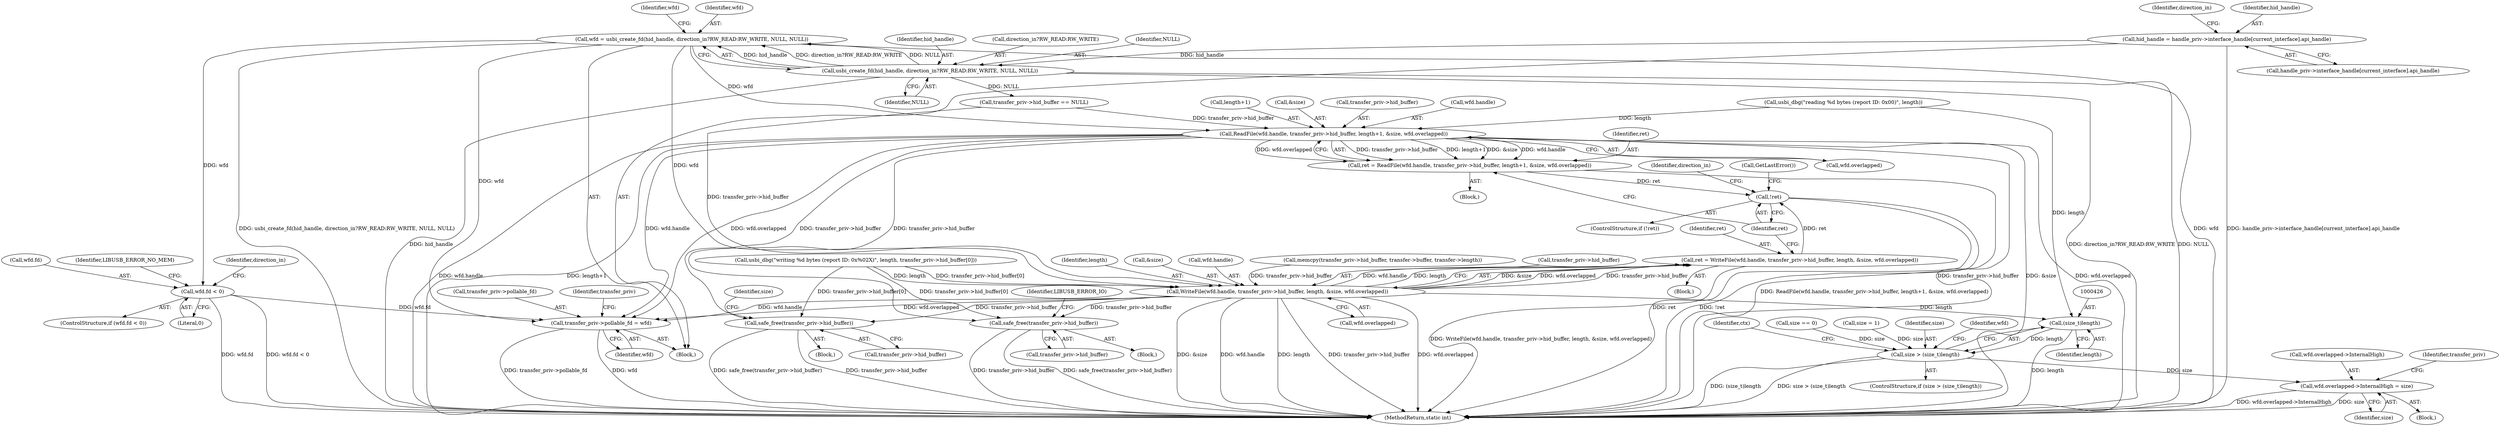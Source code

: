 digraph "1_Chrome_ac149a8d4371c0e01e0934fdd57b09e86f96b5b9_24@API" {
"1000207" [label="(Call,wfd = usbi_create_fd(hid_handle, direction_in?RW_READ:RW_WRITE, NULL, NULL))"];
"1000209" [label="(Call,usbi_create_fd(hid_handle, direction_in?RW_READ:RW_WRITE, NULL, NULL))"];
"1000191" [label="(Call,hid_handle = handle_priv->interface_handle[current_interface].api_handle)"];
"1000218" [label="(Call,wfd.fd < 0)"];
"1000449" [label="(Call,transfer_priv->pollable_fd = wfd)"];
"1000304" [label="(Call,ReadFile(wfd.handle, transfer_priv->hid_buffer, length+1, &size, wfd.overlapped))"];
"1000302" [label="(Call,ret = ReadFile(wfd.handle, transfer_priv->hid_buffer, length+1, &size, wfd.overlapped))"];
"1000379" [label="(Call,!ret)"];
"1000395" [label="(Call,safe_free(transfer_priv->hid_buffer))"];
"1000407" [label="(Call,safe_free(transfer_priv->hid_buffer))"];
"1000365" [label="(Call,WriteFile(wfd.handle, transfer_priv->hid_buffer, length, &size, wfd.overlapped))"];
"1000363" [label="(Call,ret = WriteFile(wfd.handle, transfer_priv->hid_buffer, length, &size, wfd.overlapped))"];
"1000425" [label="(Call,(size_t)length)"];
"1000423" [label="(Call,size > (size_t)length)"];
"1000442" [label="(Call,wfd.overlapped->InternalHigh = size)"];
"1000438" [label="(Identifier,wfd)"];
"1000225" [label="(Identifier,LIBUSB_ERROR_NO_MEM)"];
"1000311" [label="(Call,length+1)"];
"1000448" [label="(Identifier,size)"];
"1000442" [label="(Call,wfd.overlapped->InternalHigh = size)"];
"1000191" [label="(Call,hid_handle = handle_priv->interface_handle[current_interface].api_handle)"];
"1000210" [label="(Identifier,hid_handle)"];
"1000217" [label="(ControlStructure,if (wfd.fd < 0))"];
"1000302" [label="(Call,ret = ReadFile(wfd.handle, transfer_priv->hid_buffer, length+1, &size, wfd.overlapped))"];
"1000229" [label="(Identifier,direction_in)"];
"1000400" [label="(Identifier,LIBUSB_ERROR_IO)"];
"1000413" [label="(Identifier,size)"];
"1000201" [label="(Identifier,direction_in)"];
"1000366" [label="(Call,wfd.handle)"];
"1000193" [label="(Call,handle_priv->interface_handle[current_interface].api_handle)"];
"1000291" [label="(Block,)"];
"1000463" [label="(MethodReturn,static int)"];
"1000453" [label="(Identifier,wfd)"];
"1000216" [label="(Identifier,NULL)"];
"1000219" [label="(Call,wfd.fd)"];
"1000364" [label="(Identifier,ret)"];
"1000443" [label="(Call,wfd.overlapped->InternalHigh)"];
"1000218" [label="(Call,wfd.fd < 0)"];
"1000430" [label="(Identifier,ctx)"];
"1000314" [label="(Call,&size)"];
"1000316" [label="(Call,wfd.overlapped)"];
"1000303" [label="(Identifier,ret)"];
"1000372" [label="(Identifier,length)"];
"1000365" [label="(Call,WriteFile(wfd.handle, transfer_priv->hid_buffer, length, &size, wfd.overlapped))"];
"1000304" [label="(Call,ReadFile(wfd.handle, transfer_priv->hid_buffer, length+1, &size, wfd.overlapped))"];
"1000384" [label="(Call,GetLastError())"];
"1000427" [label="(Identifier,length)"];
"1000412" [label="(Call,size == 0)"];
"1000220" [label="(Identifier,wfd)"];
"1000419" [label="(Call,size = 1)"];
"1000355" [label="(Call,usbi_dbg(\"writing %d bytes (report ID: 0x%02X)\", length, transfer_priv->hid_buffer[0]))"];
"1000456" [label="(Identifier,transfer_priv)"];
"1000209" [label="(Call,usbi_create_fd(hid_handle, direction_in?RW_READ:RW_WRITE, NULL, NULL))"];
"1000407" [label="(Call,safe_free(transfer_priv->hid_buffer))"];
"1000373" [label="(Call,&size)"];
"1000422" [label="(ControlStructure,if (size > (size_t)length))"];
"1000207" [label="(Call,wfd = usbi_create_fd(hid_handle, direction_in?RW_READ:RW_WRITE, NULL, NULL))"];
"1000402" [label="(Block,)"];
"1000395" [label="(Call,safe_free(transfer_priv->hid_buffer))"];
"1000363" [label="(Call,ret = WriteFile(wfd.handle, transfer_priv->hid_buffer, length, &size, wfd.overlapped))"];
"1000345" [label="(Call,memcpy(transfer_priv->hid_buffer, transfer->buffer, transfer->length))"];
"1000405" [label="(Identifier,direction_in)"];
"1000103" [label="(Block,)"];
"1000308" [label="(Call,transfer_priv->hid_buffer)"];
"1000423" [label="(Call,size > (size_t)length)"];
"1000192" [label="(Identifier,hid_handle)"];
"1000211" [label="(Call,direction_in?RW_READ:RW_WRITE)"];
"1000396" [label="(Call,transfer_priv->hid_buffer)"];
"1000375" [label="(Call,wfd.overlapped)"];
"1000299" [label="(Call,usbi_dbg(\"reading %d bytes (report ID: 0x00)\", length))"];
"1000386" [label="(Block,)"];
"1000408" [label="(Call,transfer_priv->hid_buffer)"];
"1000378" [label="(ControlStructure,if (!ret))"];
"1000276" [label="(Call,transfer_priv->hid_buffer == NULL)"];
"1000451" [label="(Identifier,transfer_priv)"];
"1000320" [label="(Block,)"];
"1000450" [label="(Call,transfer_priv->pollable_fd)"];
"1000424" [label="(Identifier,size)"];
"1000425" [label="(Call,(size_t)length)"];
"1000208" [label="(Identifier,wfd)"];
"1000380" [label="(Identifier,ret)"];
"1000379" [label="(Call,!ret)"];
"1000369" [label="(Call,transfer_priv->hid_buffer)"];
"1000215" [label="(Identifier,NULL)"];
"1000449" [label="(Call,transfer_priv->pollable_fd = wfd)"];
"1000406" [label="(Block,)"];
"1000305" [label="(Call,wfd.handle)"];
"1000222" [label="(Literal,0)"];
"1000207" -> "1000103"  [label="AST: "];
"1000207" -> "1000209"  [label="CFG: "];
"1000208" -> "1000207"  [label="AST: "];
"1000209" -> "1000207"  [label="AST: "];
"1000220" -> "1000207"  [label="CFG: "];
"1000207" -> "1000463"  [label="DDG: usbi_create_fd(hid_handle, direction_in?RW_READ:RW_WRITE, NULL, NULL)"];
"1000207" -> "1000463"  [label="DDG: wfd"];
"1000209" -> "1000207"  [label="DDG: hid_handle"];
"1000209" -> "1000207"  [label="DDG: direction_in?RW_READ:RW_WRITE"];
"1000209" -> "1000207"  [label="DDG: NULL"];
"1000207" -> "1000218"  [label="DDG: wfd"];
"1000207" -> "1000304"  [label="DDG: wfd"];
"1000207" -> "1000365"  [label="DDG: wfd"];
"1000207" -> "1000449"  [label="DDG: wfd"];
"1000209" -> "1000216"  [label="CFG: "];
"1000210" -> "1000209"  [label="AST: "];
"1000211" -> "1000209"  [label="AST: "];
"1000215" -> "1000209"  [label="AST: "];
"1000216" -> "1000209"  [label="AST: "];
"1000209" -> "1000463"  [label="DDG: hid_handle"];
"1000209" -> "1000463"  [label="DDG: NULL"];
"1000209" -> "1000463"  [label="DDG: direction_in?RW_READ:RW_WRITE"];
"1000191" -> "1000209"  [label="DDG: hid_handle"];
"1000209" -> "1000276"  [label="DDG: NULL"];
"1000191" -> "1000103"  [label="AST: "];
"1000191" -> "1000193"  [label="CFG: "];
"1000192" -> "1000191"  [label="AST: "];
"1000193" -> "1000191"  [label="AST: "];
"1000201" -> "1000191"  [label="CFG: "];
"1000191" -> "1000463"  [label="DDG: handle_priv->interface_handle[current_interface].api_handle"];
"1000218" -> "1000217"  [label="AST: "];
"1000218" -> "1000222"  [label="CFG: "];
"1000219" -> "1000218"  [label="AST: "];
"1000222" -> "1000218"  [label="AST: "];
"1000225" -> "1000218"  [label="CFG: "];
"1000229" -> "1000218"  [label="CFG: "];
"1000218" -> "1000463"  [label="DDG: wfd.fd"];
"1000218" -> "1000463"  [label="DDG: wfd.fd < 0"];
"1000218" -> "1000449"  [label="DDG: wfd.fd"];
"1000449" -> "1000103"  [label="AST: "];
"1000449" -> "1000453"  [label="CFG: "];
"1000450" -> "1000449"  [label="AST: "];
"1000453" -> "1000449"  [label="AST: "];
"1000456" -> "1000449"  [label="CFG: "];
"1000449" -> "1000463"  [label="DDG: transfer_priv->pollable_fd"];
"1000449" -> "1000463"  [label="DDG: wfd"];
"1000365" -> "1000449"  [label="DDG: wfd.overlapped"];
"1000365" -> "1000449"  [label="DDG: wfd.handle"];
"1000304" -> "1000449"  [label="DDG: wfd.handle"];
"1000304" -> "1000449"  [label="DDG: wfd.overlapped"];
"1000304" -> "1000302"  [label="AST: "];
"1000304" -> "1000316"  [label="CFG: "];
"1000305" -> "1000304"  [label="AST: "];
"1000308" -> "1000304"  [label="AST: "];
"1000311" -> "1000304"  [label="AST: "];
"1000314" -> "1000304"  [label="AST: "];
"1000316" -> "1000304"  [label="AST: "];
"1000302" -> "1000304"  [label="CFG: "];
"1000304" -> "1000463"  [label="DDG: wfd.overlapped"];
"1000304" -> "1000463"  [label="DDG: length+1"];
"1000304" -> "1000463"  [label="DDG: wfd.handle"];
"1000304" -> "1000463"  [label="DDG: transfer_priv->hid_buffer"];
"1000304" -> "1000463"  [label="DDG: &size"];
"1000304" -> "1000302"  [label="DDG: transfer_priv->hid_buffer"];
"1000304" -> "1000302"  [label="DDG: length+1"];
"1000304" -> "1000302"  [label="DDG: &size"];
"1000304" -> "1000302"  [label="DDG: wfd.handle"];
"1000304" -> "1000302"  [label="DDG: wfd.overlapped"];
"1000276" -> "1000304"  [label="DDG: transfer_priv->hid_buffer"];
"1000299" -> "1000304"  [label="DDG: length"];
"1000304" -> "1000395"  [label="DDG: transfer_priv->hid_buffer"];
"1000304" -> "1000407"  [label="DDG: transfer_priv->hid_buffer"];
"1000302" -> "1000291"  [label="AST: "];
"1000303" -> "1000302"  [label="AST: "];
"1000380" -> "1000302"  [label="CFG: "];
"1000302" -> "1000463"  [label="DDG: ReadFile(wfd.handle, transfer_priv->hid_buffer, length+1, &size, wfd.overlapped)"];
"1000302" -> "1000379"  [label="DDG: ret"];
"1000379" -> "1000378"  [label="AST: "];
"1000379" -> "1000380"  [label="CFG: "];
"1000380" -> "1000379"  [label="AST: "];
"1000384" -> "1000379"  [label="CFG: "];
"1000405" -> "1000379"  [label="CFG: "];
"1000379" -> "1000463"  [label="DDG: ret"];
"1000379" -> "1000463"  [label="DDG: !ret"];
"1000363" -> "1000379"  [label="DDG: ret"];
"1000395" -> "1000386"  [label="AST: "];
"1000395" -> "1000396"  [label="CFG: "];
"1000396" -> "1000395"  [label="AST: "];
"1000400" -> "1000395"  [label="CFG: "];
"1000395" -> "1000463"  [label="DDG: transfer_priv->hid_buffer"];
"1000395" -> "1000463"  [label="DDG: safe_free(transfer_priv->hid_buffer)"];
"1000365" -> "1000395"  [label="DDG: transfer_priv->hid_buffer"];
"1000355" -> "1000395"  [label="DDG: transfer_priv->hid_buffer[0]"];
"1000407" -> "1000406"  [label="AST: "];
"1000407" -> "1000408"  [label="CFG: "];
"1000408" -> "1000407"  [label="AST: "];
"1000413" -> "1000407"  [label="CFG: "];
"1000407" -> "1000463"  [label="DDG: safe_free(transfer_priv->hid_buffer)"];
"1000407" -> "1000463"  [label="DDG: transfer_priv->hid_buffer"];
"1000365" -> "1000407"  [label="DDG: transfer_priv->hid_buffer"];
"1000355" -> "1000407"  [label="DDG: transfer_priv->hid_buffer[0]"];
"1000365" -> "1000363"  [label="AST: "];
"1000365" -> "1000375"  [label="CFG: "];
"1000366" -> "1000365"  [label="AST: "];
"1000369" -> "1000365"  [label="AST: "];
"1000372" -> "1000365"  [label="AST: "];
"1000373" -> "1000365"  [label="AST: "];
"1000375" -> "1000365"  [label="AST: "];
"1000363" -> "1000365"  [label="CFG: "];
"1000365" -> "1000463"  [label="DDG: transfer_priv->hid_buffer"];
"1000365" -> "1000463"  [label="DDG: wfd.overlapped"];
"1000365" -> "1000463"  [label="DDG: &size"];
"1000365" -> "1000463"  [label="DDG: wfd.handle"];
"1000365" -> "1000463"  [label="DDG: length"];
"1000365" -> "1000363"  [label="DDG: &size"];
"1000365" -> "1000363"  [label="DDG: wfd.overlapped"];
"1000365" -> "1000363"  [label="DDG: transfer_priv->hid_buffer"];
"1000365" -> "1000363"  [label="DDG: wfd.handle"];
"1000365" -> "1000363"  [label="DDG: length"];
"1000355" -> "1000365"  [label="DDG: transfer_priv->hid_buffer[0]"];
"1000355" -> "1000365"  [label="DDG: length"];
"1000345" -> "1000365"  [label="DDG: transfer_priv->hid_buffer"];
"1000276" -> "1000365"  [label="DDG: transfer_priv->hid_buffer"];
"1000365" -> "1000425"  [label="DDG: length"];
"1000363" -> "1000320"  [label="AST: "];
"1000364" -> "1000363"  [label="AST: "];
"1000380" -> "1000363"  [label="CFG: "];
"1000363" -> "1000463"  [label="DDG: WriteFile(wfd.handle, transfer_priv->hid_buffer, length, &size, wfd.overlapped)"];
"1000425" -> "1000423"  [label="AST: "];
"1000425" -> "1000427"  [label="CFG: "];
"1000426" -> "1000425"  [label="AST: "];
"1000427" -> "1000425"  [label="AST: "];
"1000423" -> "1000425"  [label="CFG: "];
"1000425" -> "1000463"  [label="DDG: length"];
"1000425" -> "1000423"  [label="DDG: length"];
"1000299" -> "1000425"  [label="DDG: length"];
"1000423" -> "1000422"  [label="AST: "];
"1000424" -> "1000423"  [label="AST: "];
"1000430" -> "1000423"  [label="CFG: "];
"1000438" -> "1000423"  [label="CFG: "];
"1000423" -> "1000463"  [label="DDG: size > (size_t)length"];
"1000423" -> "1000463"  [label="DDG: (size_t)length"];
"1000419" -> "1000423"  [label="DDG: size"];
"1000412" -> "1000423"  [label="DDG: size"];
"1000423" -> "1000442"  [label="DDG: size"];
"1000442" -> "1000402"  [label="AST: "];
"1000442" -> "1000448"  [label="CFG: "];
"1000443" -> "1000442"  [label="AST: "];
"1000448" -> "1000442"  [label="AST: "];
"1000451" -> "1000442"  [label="CFG: "];
"1000442" -> "1000463"  [label="DDG: wfd.overlapped->InternalHigh"];
"1000442" -> "1000463"  [label="DDG: size"];
}
